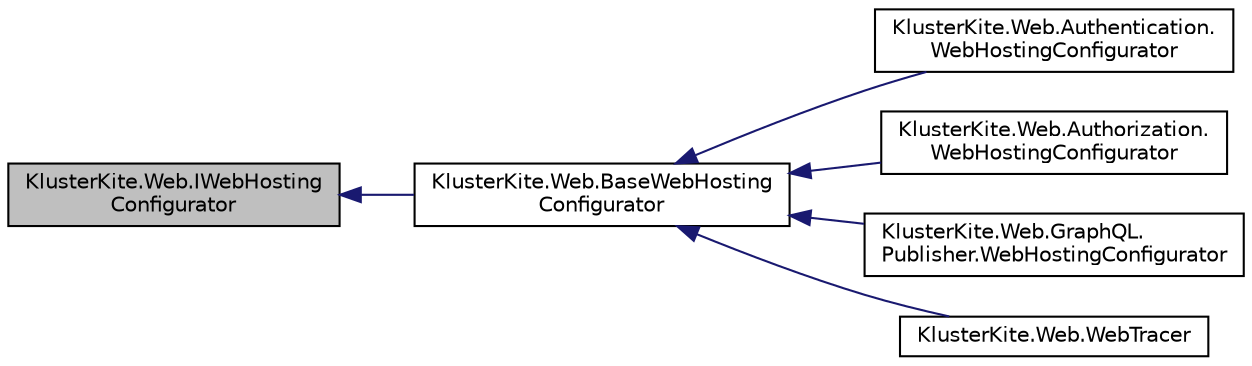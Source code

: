 digraph "KlusterKite.Web.IWebHostingConfigurator"
{
  edge [fontname="Helvetica",fontsize="10",labelfontname="Helvetica",labelfontsize="10"];
  node [fontname="Helvetica",fontsize="10",shape=record];
  rankdir="LR";
  Node0 [label="KlusterKite.Web.IWebHosting\lConfigurator",height=0.2,width=0.4,color="black", fillcolor="grey75", style="filled", fontcolor="black"];
  Node0 -> Node1 [dir="back",color="midnightblue",fontsize="10",style="solid",fontname="Helvetica"];
  Node1 [label="KlusterKite.Web.BaseWebHosting\lConfigurator",height=0.2,width=0.4,color="black", fillcolor="white", style="filled",URL="$class_kluster_kite_1_1_web_1_1_base_web_hosting_configurator.html",tooltip="Base abstract class to implement IWebHostingConfigurator "];
  Node1 -> Node2 [dir="back",color="midnightblue",fontsize="10",style="solid",fontname="Helvetica"];
  Node2 [label="KlusterKite.Web.Authentication.\lWebHostingConfigurator",height=0.2,width=0.4,color="black", fillcolor="white", style="filled",URL="$class_kluster_kite_1_1_web_1_1_authentication_1_1_web_hosting_configurator.html",tooltip="Configures current web-api server to act as OAuth2 authorization server "];
  Node1 -> Node3 [dir="back",color="midnightblue",fontsize="10",style="solid",fontname="Helvetica"];
  Node3 [label="KlusterKite.Web.Authorization.\lWebHostingConfigurator",height=0.2,width=0.4,color="black", fillcolor="white", style="filled",URL="$class_kluster_kite_1_1_web_1_1_authorization_1_1_web_hosting_configurator.html",tooltip="Configures current web-api server to act as OAuth2 authorization server "];
  Node1 -> Node4 [dir="back",color="midnightblue",fontsize="10",style="solid",fontname="Helvetica"];
  Node4 [label="KlusterKite.Web.GraphQL.\lPublisher.WebHostingConfigurator",height=0.2,width=0.4,color="black", fillcolor="white", style="filled",URL="$class_kluster_kite_1_1_web_1_1_graph_q_l_1_1_publisher_1_1_web_hosting_configurator.html",tooltip="External additional configuration. Should be registered in DI resolver "];
  Node1 -> Node5 [dir="back",color="midnightblue",fontsize="10",style="solid",fontname="Helvetica"];
  Node5 [label="KlusterKite.Web.WebTracer",height=0.2,width=0.4,color="black", fillcolor="white", style="filled",URL="$class_kluster_kite_1_1_web_1_1_web_tracer.html",tooltip="Debug configuration "];
}

